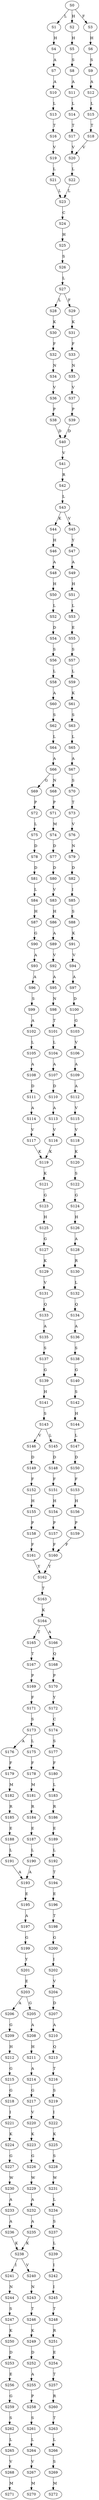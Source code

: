 strict digraph  {
	S0 -> S1 [ label = L ];
	S0 -> S2 [ label = H ];
	S0 -> S3 [ label = F ];
	S1 -> S4 [ label = H ];
	S2 -> S5 [ label = H ];
	S3 -> S6 [ label = H ];
	S4 -> S7 [ label = A ];
	S5 -> S8 [ label = S ];
	S6 -> S9 [ label = S ];
	S7 -> S10 [ label = A ];
	S8 -> S11 [ label = A ];
	S9 -> S12 [ label = A ];
	S10 -> S13 [ label = L ];
	S11 -> S14 [ label = L ];
	S12 -> S15 [ label = L ];
	S13 -> S16 [ label = T ];
	S14 -> S17 [ label = T ];
	S15 -> S18 [ label = T ];
	S16 -> S19 [ label = V ];
	S17 -> S20 [ label = V ];
	S18 -> S20 [ label = V ];
	S19 -> S21 [ label = L ];
	S20 -> S22 [ label = L ];
	S21 -> S23 [ label = L ];
	S22 -> S23 [ label = L ];
	S23 -> S24 [ label = C ];
	S24 -> S25 [ label = H ];
	S25 -> S26 [ label = S ];
	S26 -> S27 [ label = L ];
	S27 -> S28 [ label = L ];
	S27 -> S29 [ label = F ];
	S28 -> S30 [ label = K ];
	S29 -> S31 [ label = K ];
	S30 -> S32 [ label = F ];
	S31 -> S33 [ label = F ];
	S32 -> S34 [ label = N ];
	S33 -> S35 [ label = N ];
	S34 -> S36 [ label = V ];
	S35 -> S37 [ label = V ];
	S36 -> S38 [ label = P ];
	S37 -> S39 [ label = P ];
	S38 -> S40 [ label = D ];
	S39 -> S40 [ label = D ];
	S40 -> S41 [ label = V ];
	S41 -> S42 [ label = R ];
	S42 -> S43 [ label = L ];
	S43 -> S44 [ label = K ];
	S43 -> S45 [ label = V ];
	S44 -> S46 [ label = H ];
	S45 -> S47 [ label = Y ];
	S46 -> S48 [ label = A ];
	S47 -> S49 [ label = A ];
	S48 -> S50 [ label = H ];
	S49 -> S51 [ label = H ];
	S50 -> S52 [ label = L ];
	S51 -> S53 [ label = L ];
	S52 -> S54 [ label = D ];
	S53 -> S55 [ label = E ];
	S54 -> S56 [ label = S ];
	S55 -> S57 [ label = S ];
	S56 -> S58 [ label = L ];
	S57 -> S59 [ label = L ];
	S58 -> S60 [ label = A ];
	S59 -> S61 [ label = K ];
	S60 -> S62 [ label = S ];
	S61 -> S63 [ label = S ];
	S62 -> S64 [ label = L ];
	S63 -> S65 [ label = L ];
	S64 -> S66 [ label = A ];
	S65 -> S67 [ label = A ];
	S66 -> S68 [ label = N ];
	S66 -> S69 [ label = G ];
	S67 -> S70 [ label = S ];
	S68 -> S71 [ label = P ];
	S69 -> S72 [ label = P ];
	S70 -> S73 [ label = T ];
	S71 -> S74 [ label = M ];
	S72 -> S75 [ label = L ];
	S73 -> S76 [ label = V ];
	S74 -> S77 [ label = D ];
	S75 -> S78 [ label = D ];
	S76 -> S79 [ label = N ];
	S77 -> S80 [ label = D ];
	S78 -> S81 [ label = D ];
	S79 -> S82 [ label = D ];
	S80 -> S83 [ label = V ];
	S81 -> S84 [ label = L ];
	S82 -> S85 [ label = I ];
	S83 -> S86 [ label = H ];
	S84 -> S87 [ label = H ];
	S85 -> S88 [ label = S ];
	S86 -> S89 [ label = A ];
	S87 -> S90 [ label = G ];
	S88 -> S91 [ label = K ];
	S89 -> S92 [ label = V ];
	S90 -> S93 [ label = A ];
	S91 -> S94 [ label = V ];
	S92 -> S95 [ label = A ];
	S93 -> S96 [ label = A ];
	S94 -> S97 [ label = A ];
	S95 -> S98 [ label = N ];
	S96 -> S99 [ label = S ];
	S97 -> S100 [ label = D ];
	S98 -> S101 [ label = T ];
	S99 -> S102 [ label = A ];
	S100 -> S103 [ label = G ];
	S101 -> S104 [ label = L ];
	S102 -> S105 [ label = L ];
	S103 -> S106 [ label = V ];
	S104 -> S107 [ label = A ];
	S105 -> S108 [ label = A ];
	S106 -> S109 [ label = A ];
	S107 -> S110 [ label = D ];
	S108 -> S111 [ label = D ];
	S109 -> S112 [ label = A ];
	S110 -> S113 [ label = A ];
	S111 -> S114 [ label = A ];
	S112 -> S115 [ label = V ];
	S113 -> S116 [ label = V ];
	S114 -> S117 [ label = V ];
	S115 -> S118 [ label = V ];
	S116 -> S119 [ label = K ];
	S117 -> S119 [ label = K ];
	S118 -> S120 [ label = K ];
	S119 -> S121 [ label = K ];
	S120 -> S122 [ label = S ];
	S121 -> S123 [ label = G ];
	S122 -> S124 [ label = G ];
	S123 -> S125 [ label = H ];
	S124 -> S126 [ label = H ];
	S125 -> S127 [ label = G ];
	S126 -> S128 [ label = A ];
	S127 -> S129 [ label = K ];
	S128 -> S130 [ label = R ];
	S129 -> S131 [ label = V ];
	S130 -> S132 [ label = L ];
	S131 -> S133 [ label = Q ];
	S132 -> S134 [ label = Q ];
	S133 -> S135 [ label = A ];
	S134 -> S136 [ label = A ];
	S135 -> S137 [ label = S ];
	S136 -> S138 [ label = S ];
	S137 -> S139 [ label = G ];
	S138 -> S140 [ label = G ];
	S139 -> S141 [ label = H ];
	S140 -> S142 [ label = S ];
	S141 -> S143 [ label = S ];
	S142 -> S144 [ label = H ];
	S143 -> S145 [ label = L ];
	S143 -> S146 [ label = V ];
	S144 -> S147 [ label = L ];
	S145 -> S148 [ label = D ];
	S146 -> S149 [ label = D ];
	S147 -> S150 [ label = D ];
	S148 -> S151 [ label = F ];
	S149 -> S152 [ label = F ];
	S150 -> S153 [ label = F ];
	S151 -> S154 [ label = H ];
	S152 -> S155 [ label = H ];
	S153 -> S156 [ label = H ];
	S154 -> S157 [ label = P ];
	S155 -> S158 [ label = P ];
	S156 -> S159 [ label = P ];
	S157 -> S160 [ label = F ];
	S158 -> S161 [ label = F ];
	S159 -> S160 [ label = F ];
	S160 -> S162 [ label = Y ];
	S161 -> S162 [ label = Y ];
	S162 -> S163 [ label = T ];
	S163 -> S164 [ label = K ];
	S164 -> S165 [ label = T ];
	S164 -> S166 [ label = A ];
	S165 -> S167 [ label = T ];
	S166 -> S168 [ label = Q ];
	S167 -> S169 [ label = P ];
	S168 -> S170 [ label = P ];
	S169 -> S171 [ label = F ];
	S170 -> S172 [ label = Y ];
	S171 -> S173 [ label = S ];
	S172 -> S174 [ label = C ];
	S173 -> S175 [ label = L ];
	S173 -> S176 [ label = A ];
	S174 -> S177 [ label = S ];
	S175 -> S178 [ label = F ];
	S176 -> S179 [ label = F ];
	S177 -> S180 [ label = F ];
	S178 -> S181 [ label = M ];
	S179 -> S182 [ label = M ];
	S180 -> S183 [ label = L ];
	S181 -> S184 [ label = R ];
	S182 -> S185 [ label = R ];
	S183 -> S186 [ label = R ];
	S184 -> S187 [ label = E ];
	S185 -> S188 [ label = E ];
	S186 -> S189 [ label = E ];
	S187 -> S190 [ label = L ];
	S188 -> S191 [ label = L ];
	S189 -> S192 [ label = L ];
	S190 -> S193 [ label = A ];
	S191 -> S193 [ label = A ];
	S192 -> S194 [ label = T ];
	S193 -> S195 [ label = E ];
	S194 -> S196 [ label = E ];
	S195 -> S197 [ label = A ];
	S196 -> S198 [ label = T ];
	S197 -> S199 [ label = G ];
	S198 -> S200 [ label = G ];
	S199 -> S201 [ label = Y ];
	S200 -> S202 [ label = I ];
	S201 -> S203 [ label = E ];
	S202 -> S204 [ label = V ];
	S203 -> S205 [ label = G ];
	S203 -> S206 [ label = A ];
	S204 -> S207 [ label = D ];
	S205 -> S208 [ label = A ];
	S206 -> S209 [ label = G ];
	S207 -> S210 [ label = A ];
	S208 -> S211 [ label = H ];
	S209 -> S212 [ label = H ];
	S210 -> S213 [ label = Q ];
	S211 -> S214 [ label = A ];
	S212 -> S215 [ label = G ];
	S213 -> S216 [ label = T ];
	S214 -> S217 [ label = G ];
	S215 -> S218 [ label = G ];
	S216 -> S219 [ label = S ];
	S217 -> S220 [ label = V ];
	S218 -> S221 [ label = I ];
	S219 -> S222 [ label = I ];
	S220 -> S223 [ label = K ];
	S221 -> S224 [ label = K ];
	S222 -> S225 [ label = K ];
	S223 -> S226 [ label = G ];
	S224 -> S227 [ label = G ];
	S225 -> S228 [ label = S ];
	S226 -> S229 [ label = W ];
	S227 -> S230 [ label = W ];
	S228 -> S231 [ label = W ];
	S229 -> S232 [ label = A ];
	S230 -> S233 [ label = A ];
	S231 -> S234 [ label = L ];
	S232 -> S235 [ label = A ];
	S233 -> S236 [ label = A ];
	S234 -> S237 [ label = S ];
	S235 -> S238 [ label = K ];
	S236 -> S238 [ label = K ];
	S237 -> S239 [ label = L ];
	S238 -> S240 [ label = V ];
	S238 -> S241 [ label = I ];
	S239 -> S242 [ label = I ];
	S240 -> S243 [ label = N ];
	S241 -> S244 [ label = N ];
	S242 -> S245 [ label = I ];
	S243 -> S246 [ label = T ];
	S244 -> S247 [ label = S ];
	S245 -> S248 [ label = T ];
	S246 -> S249 [ label = K ];
	S247 -> S250 [ label = K ];
	S248 -> S251 [ label = R ];
	S249 -> S252 [ label = D ];
	S250 -> S253 [ label = D ];
	S251 -> S254 [ label = E ];
	S252 -> S255 [ label = A ];
	S253 -> S256 [ label = E ];
	S254 -> S257 [ label = T ];
	S255 -> S258 [ label = P ];
	S256 -> S259 [ label = G ];
	S257 -> S260 [ label = R ];
	S258 -> S261 [ label = S ];
	S259 -> S262 [ label = S ];
	S260 -> S263 [ label = T ];
	S261 -> S264 [ label = L ];
	S262 -> S265 [ label = L ];
	S263 -> S266 [ label = L ];
	S264 -> S267 [ label = V ];
	S265 -> S268 [ label = V ];
	S266 -> S269 [ label = S ];
	S267 -> S270 [ label = M ];
	S268 -> S271 [ label = M ];
	S269 -> S272 [ label = M ];
}
